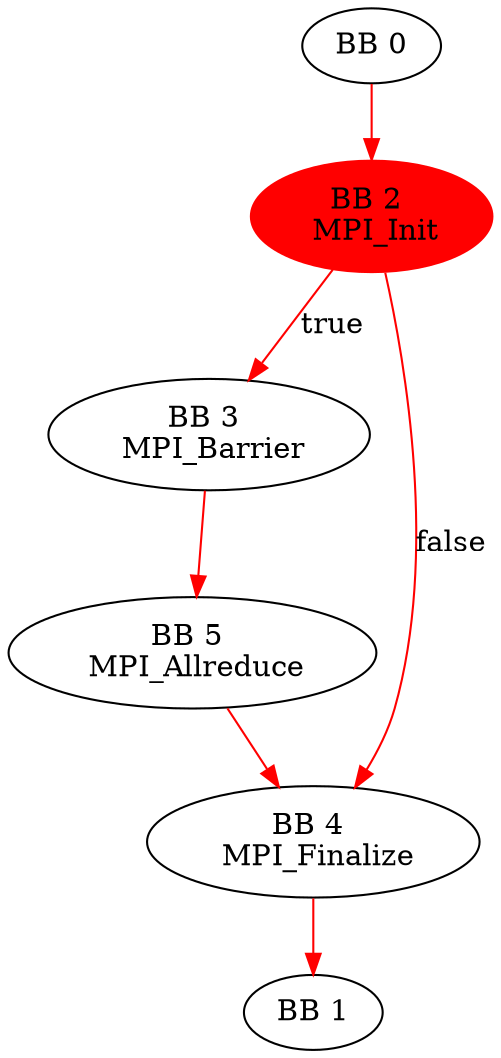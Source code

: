 Digraph G{
0 [label="BB 0" shape=ellipse]
0 -> 2 [color=red label=""]
2 [color=red, style=filled, label="BB 2 \n MPI_Init" shape=ellipse]
2 -> 3 [color=red label="true"]
2 -> 4 [color=red label="false"]
3 [label="BB 3 \n MPI_Barrier" shape=ellipse]
3 -> 5 [color=red label=""]
5 [label="BB 5 \n MPI_Allreduce" shape=ellipse]
5 -> 4 [color=red label=""]
4 [label="BB 4 \n MPI_Finalize" shape=ellipse]
4 -> 1 [color=red label=""]
1 [label="BB 1" shape=ellipse]
}
